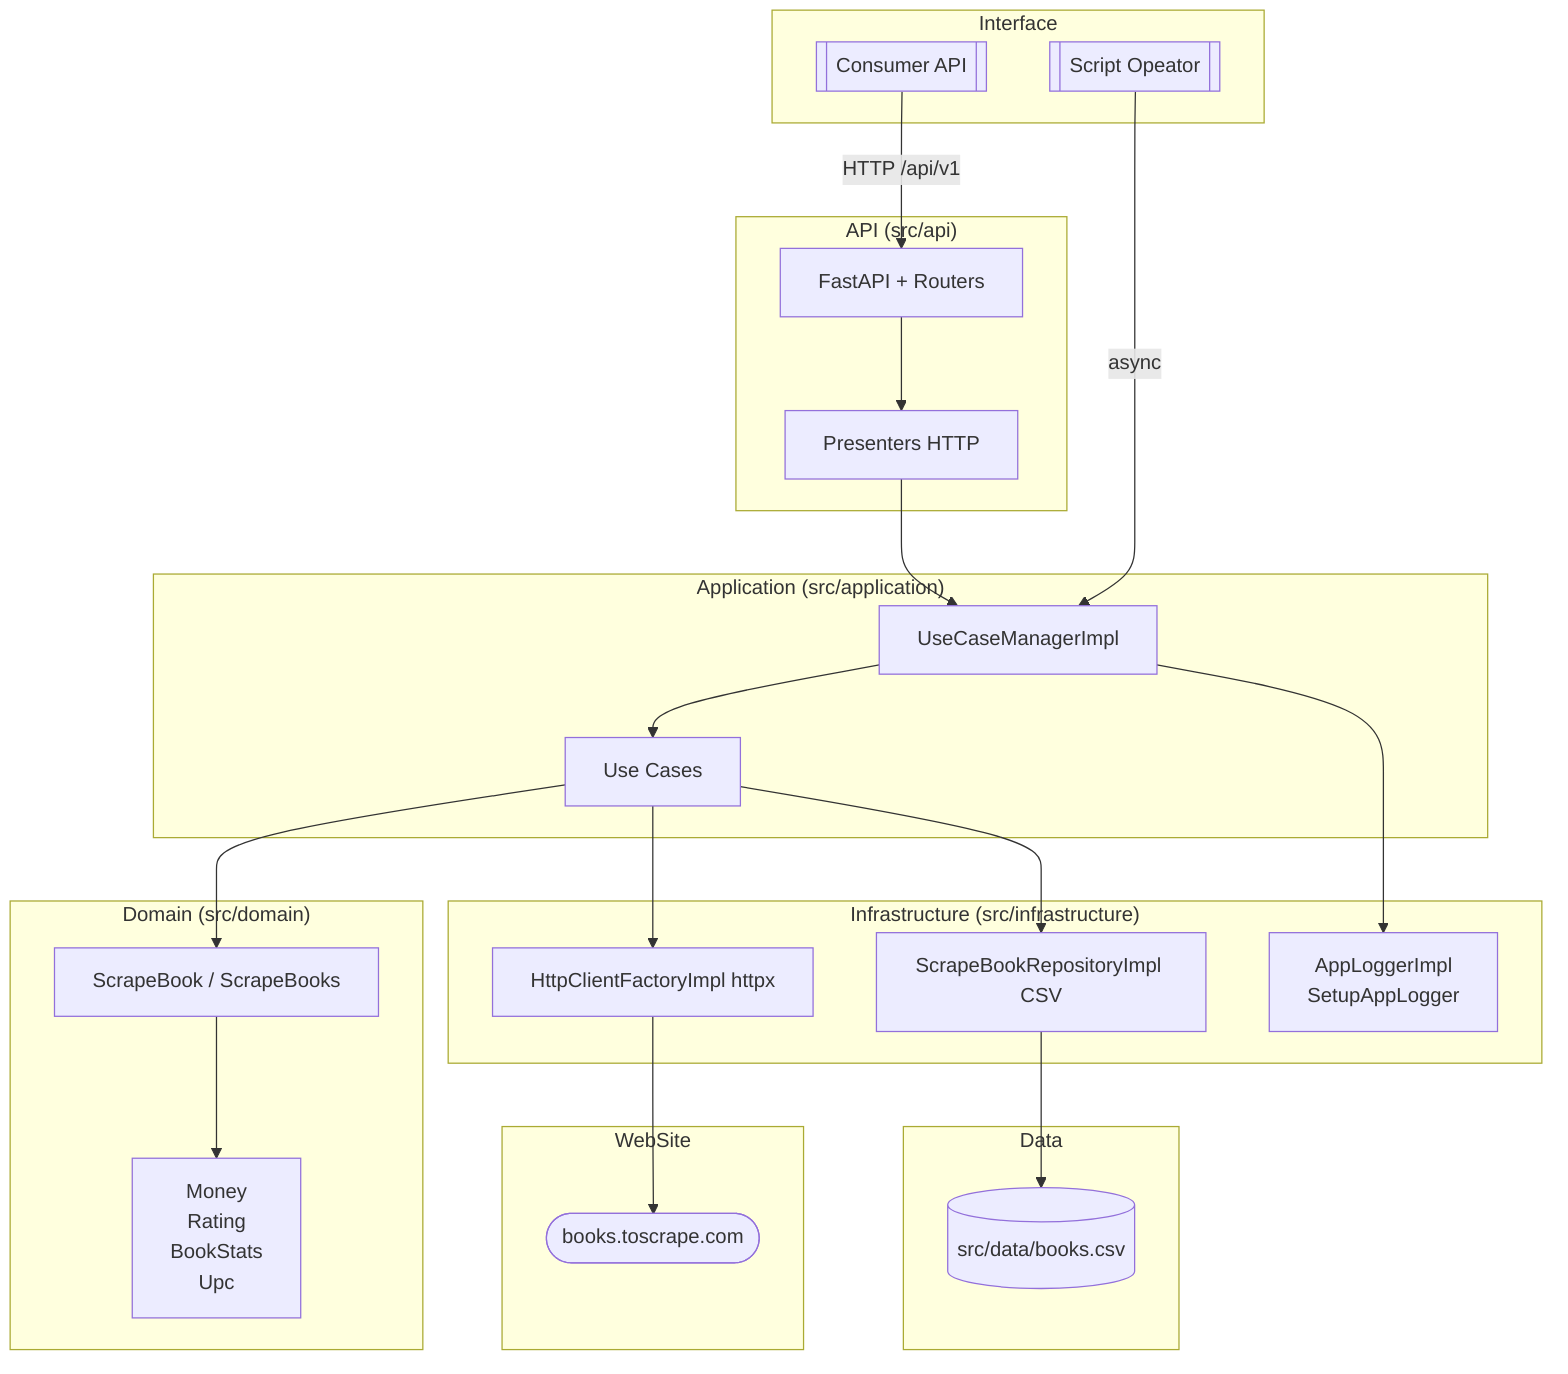graph TD

    subgraph "Interface"
        User[[Consumer API]]
        ScriptRunner[[Script Opeator]]
    end
    subgraph "API (src/api)"
        FastAPI[FastAPI + Routers]
        Presenters[Presenters HTTP]
    end
    subgraph "Application (src/application)"
        UCM[UseCaseManagerImpl]
        UC[Use Cases]
    end
    subgraph "Domain (src/domain)"
        Entities[ScrapeBook / ScrapeBooks]
        VOs[Money
            Rating
            BookStats
            Upc]
    end
    subgraph "Infrastructure (src/infrastructure)"
        Repo[ScrapeBookRepositoryImpl CSV]
        HTTP[HttpClientFactoryImpl httpx]
        Logger[AppLoggerImpl
               SetupAppLogger]
    end
    subgraph "Data"
        CSV[(src/data/books.csv)]
    end
    subgraph "WebSite"
        External([books.toscrape.com])
    end

    Entities --> VOs
    User -->|HTTP /api/v1| FastAPI
    FastAPI --> Presenters
    Presenters --> UCM
    UCM --> UC
    UC --> Repo
    UC --> Entities
    Repo --> CSV
    UC --> HTTP
    HTTP --> External
    UCM --> Logger
    ScriptRunner -->|async| UCM